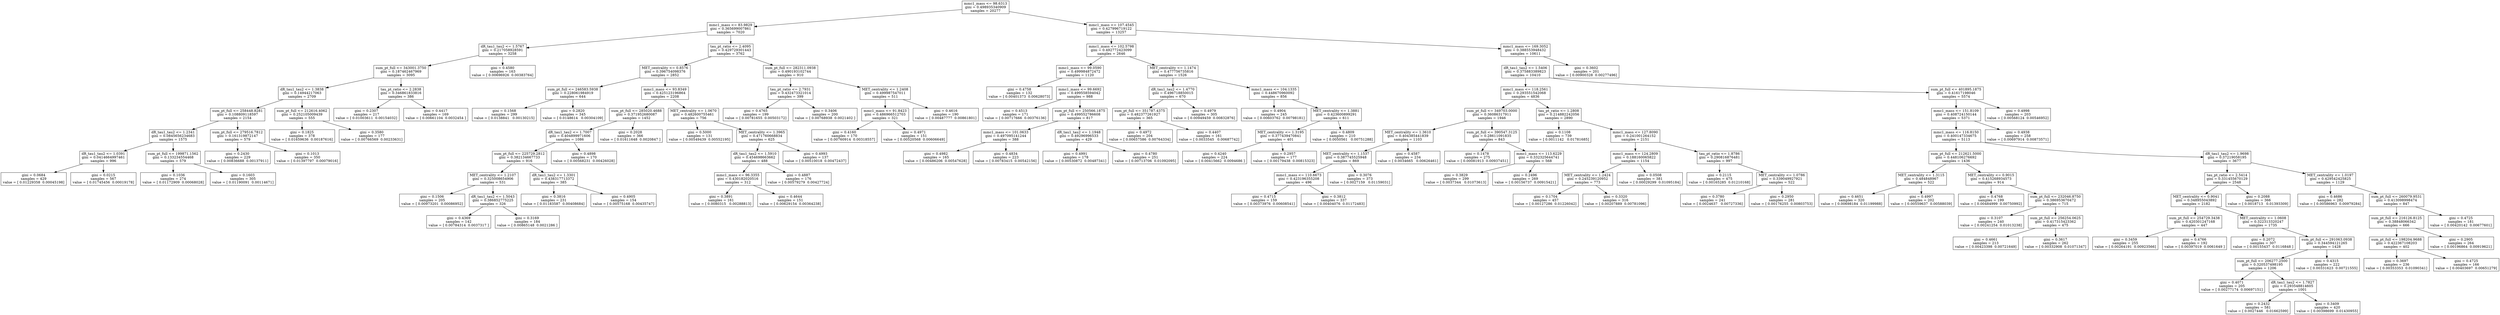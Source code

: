 digraph Tree {
0 [label="mmc1_mass <= 98.6313\ngini = 0.498935340909\nsamples = 20277", shape="box"] ;
1 [label="mmc1_mass <= 83.9829\ngini = 0.365699007861\nsamples = 7020", shape="box"] ;
0 -> 1 ;
2 [label="dR_tau1_tau2 <= 1.5767\ngini = 0.217058928591\nsamples = 3258", shape="box"] ;
1 -> 2 ;
3 [label="sum_pt_full <= 343001.3750\ngini = 0.187462467969\nsamples = 3095", shape="box"] ;
2 -> 3 ;
4 [label="dR_tau1_tau2 <= 1.3838\ngini = 0.14944217063\nsamples = 2709", shape="box"] ;
3 -> 4 ;
5 [label="sum_pt_full <= 258448.8281\ngini = 0.108809118597\nsamples = 2154", shape="box"] ;
4 -> 5 ;
6 [label="dR_tau1_tau2 <= 1.2341\ngini = 0.0845656234683\nsamples = 1575", shape="box"] ;
5 -> 6 ;
7 [label="dR_tau1_tau2 <= 1.0391\ngini = 0.0414664997461\nsamples = 996", shape="box"] ;
6 -> 7 ;
8 [label="gini = 0.0684\nsamples = 429\nvalue = [ 0.01229358  0.00045198]", shape="box"] ;
7 -> 8 ;
9 [label="gini = 0.0215\nsamples = 567\nvalue = [ 0.01745456  0.00019178]", shape="box"] ;
7 -> 9 ;
10 [label="sum_pt_full <= 199871.1562\ngini = 0.133234554468\nsamples = 579", shape="box"] ;
6 -> 10 ;
11 [label="gini = 0.1036\nsamples = 274\nvalue = [ 0.01172909  0.00068028]", shape="box"] ;
10 -> 11 ;
12 [label="gini = 0.1603\nsamples = 305\nvalue = [ 0.01190091  0.00114671]", shape="box"] ;
10 -> 12 ;
13 [label="sum_pt_full <= 279516.7812\ngini = 0.161319872147\nsamples = 579", shape="box"] ;
5 -> 13 ;
14 [label="gini = 0.2430\nsamples = 229\nvalue = [ 0.00836688  0.00137911]", shape="box"] ;
13 -> 14 ;
15 [label="gini = 0.1013\nsamples = 350\nvalue = [ 0.01397797  0.00079016]", shape="box"] ;
13 -> 15 ;
16 [label="sum_pt_full <= 212616.4062\ngini = 0.252105009439\nsamples = 555", shape="box"] ;
4 -> 16 ;
17 [label="gini = 0.1825\nsamples = 378\nvalue = [ 0.01659636  0.00187616]", shape="box"] ;
16 -> 17 ;
18 [label="gini = 0.3580\nsamples = 177\nvalue = [ 0.00766569  0.00233631]", shape="box"] ;
16 -> 18 ;
19 [label="tau_pt_ratio <= 2.2838\ngini = 0.346861833816\nsamples = 386", shape="box"] ;
3 -> 19 ;
20 [label="gini = 0.2307\nsamples = 217\nvalue = [ 0.01003611  0.00154032]", shape="box"] ;
19 -> 20 ;
21 [label="gini = 0.4417\nsamples = 169\nvalue = [ 0.00661104  0.0032454 ]", shape="box"] ;
19 -> 21 ;
22 [label="gini = 0.4580\nsamples = 163\nvalue = [ 0.00696926  0.00383764]", shape="box"] ;
2 -> 22 ;
23 [label="tau_pt_ratio <= 2.4095\ngini = 0.429729301443\nsamples = 3762", shape="box"] ;
1 -> 23 ;
24 [label="MET_centrality <= 0.8576\ngini = 0.396754098376\nsamples = 2852", shape="box"] ;
23 -> 24 ;
25 [label="sum_pt_full <= 246583.5938\ngini = 0.228061984919\nsamples = 644", shape="box"] ;
24 -> 25 ;
26 [label="gini = 0.1568\nsamples = 299\nvalue = [ 0.0138841   0.00130215]", shape="box"] ;
25 -> 26 ;
27 [label="gini = 0.2820\nsamples = 345\nvalue = [ 0.0148614   0.00304109]", shape="box"] ;
25 -> 27 ;
28 [label="mmc1_mass <= 93.8349\ngini = 0.425123196864\nsamples = 2208", shape="box"] ;
24 -> 28 ;
29 [label="sum_pt_full <= 285020.4688\ngini = 0.371952680087\nsamples = 1452", shape="box"] ;
28 -> 29 ;
30 [label="dR_tau1_tau2 <= 1.7007\ngini = 0.404899971606\nsamples = 1086", shape="box"] ;
29 -> 30 ;
31 [label="sum_pt_full <= 225729.2812\ngini = 0.382134667733\nsamples = 916", shape="box"] ;
30 -> 31 ;
32 [label="MET_centrality <= 1.2107\ngini = 0.325008654906\nsamples = 531", shape="box"] ;
31 -> 32 ;
33 [label="gini = 0.1506\nsamples = 205\nvalue = [ 0.00973201  0.00086952]", shape="box"] ;
32 -> 33 ;
34 [label="dR_tau1_tau2 <= 1.5043\ngini = 0.386852775225\nsamples = 326", shape="box"] ;
32 -> 34 ;
35 [label="gini = 0.4369\nsamples = 142\nvalue = [ 0.00784314  0.0037317 ]", shape="box"] ;
34 -> 35 ;
36 [label="gini = 0.3169\nsamples = 184\nvalue = [ 0.00865148  0.0021286 ]", shape="box"] ;
34 -> 36 ;
37 [label="dR_tau1_tau2 <= 1.3301\ngini = 0.438317713372\nsamples = 385", shape="box"] ;
31 -> 37 ;
38 [label="gini = 0.3816\nsamples = 231\nvalue = [ 0.01183587  0.00408684]", shape="box"] ;
37 -> 38 ;
39 [label="gini = 0.4905\nsamples = 154\nvalue = [ 0.00575168  0.00435747]", shape="box"] ;
37 -> 39 ;
40 [label="gini = 0.4898\nsamples = 170\nvalue = [ 0.00568231  0.00426028]", shape="box"] ;
30 -> 40 ;
41 [label="gini = 0.2028\nsamples = 366\nvalue = [ 0.01611648  0.0020847 ]", shape="box"] ;
29 -> 41 ;
42 [label="MET_centrality <= 1.0670\ngini = 0.482600755461\nsamples = 756", shape="box"] ;
28 -> 42 ;
43 [label="gini = 0.5000\nsamples = 131\nvalue = [ 0.00549439  0.00552195]", shape="box"] ;
42 -> 43 ;
44 [label="MET_centrality <= 1.3965\ngini = 0.471760668834\nsamples = 625", shape="box"] ;
42 -> 44 ;
45 [label="dR_tau1_tau2 <= 1.5910\ngini = 0.454698663662\nsamples = 488", shape="box"] ;
44 -> 45 ;
46 [label="mmc1_mass <= 96.3355\ngini = 0.430182020516\nsamples = 312", shape="box"] ;
45 -> 46 ;
47 [label="gini = 0.3891\nsamples = 161\nvalue = [ 0.0080315   0.00288813]", shape="box"] ;
46 -> 47 ;
48 [label="gini = 0.4644\nsamples = 151\nvalue = [ 0.00629154  0.00364238]", shape="box"] ;
46 -> 48 ;
49 [label="gini = 0.4887\nsamples = 176\nvalue = [ 0.00579279  0.00427724]", shape="box"] ;
45 -> 49 ;
50 [label="gini = 0.4993\nsamples = 137\nvalue = [ 0.00510018  0.00472437]", shape="box"] ;
44 -> 50 ;
51 [label="sum_pt_full <= 282311.0938\ngini = 0.490193102744\nsamples = 910", shape="box"] ;
23 -> 51 ;
52 [label="tau_pt_ratio <= 2.7931\ngini = 0.432473321014\nsamples = 399", shape="box"] ;
51 -> 52 ;
53 [label="gini = 0.4765\nsamples = 199\nvalue = [ 0.00781655  0.00503172]", shape="box"] ;
52 -> 53 ;
54 [label="gini = 0.3406\nsamples = 200\nvalue = [ 0.00768938  0.0021402 ]", shape="box"] ;
52 -> 54 ;
55 [label="MET_centrality <= 1.2408\ngini = 0.499987547011\nsamples = 511", shape="box"] ;
51 -> 55 ;
56 [label="mmc1_mass <= 91.8423\ngini = 0.486966512703\nsamples = 321", shape="box"] ;
55 -> 56 ;
57 [label="gini = 0.4160\nsamples = 170\nvalue = [ 0.00760914  0.00318557]", shape="box"] ;
56 -> 57 ;
58 [label="gini = 0.4971\nsamples = 151\nvalue = [ 0.00520568  0.00606649]", shape="box"] ;
56 -> 58 ;
59 [label="gini = 0.4616\nsamples = 190\nvalue = [ 0.00487777  0.00861801]", shape="box"] ;
55 -> 59 ;
60 [label="mmc1_mass <= 107.4545\ngini = 0.427996719122\nsamples = 13257", shape="box"] ;
0 -> 60 ;
61 [label="mmc1_mass <= 102.5798\ngini = 0.492772423099\nsamples = 2646", shape="box"] ;
60 -> 61 ;
62 [label="mmc1_mass <= 99.0590\ngini = 0.499984872472\nsamples = 1120", shape="box"] ;
61 -> 62 ;
63 [label="gini = 0.4758\nsamples = 132\nvalue = [ 0.00401373  0.00628073]", shape="box"] ;
62 -> 63 ;
64 [label="mmc1_mass <= 99.6692\ngini = 0.499558594042\nsamples = 988", shape="box"] ;
62 -> 64 ;
65 [label="gini = 0.4513\nsamples = 171\nvalue = [ 0.00717666  0.00376136]", shape="box"] ;
64 -> 65 ;
66 [label="sum_pt_full <= 250566.1875\ngini = 0.499552786608\nsamples = 817", shape="box"] ;
64 -> 66 ;
67 [label="mmc1_mass <= 101.0633\ngini = 0.497095141244\nsamples = 388", shape="box"] ;
66 -> 67 ;
68 [label="gini = 0.4982\nsamples = 165\nvalue = [ 0.00486206  0.00547628]", shape="box"] ;
67 -> 68 ;
69 [label="gini = 0.4834\nsamples = 223\nvalue = [ 0.00783415  0.00542156]", shape="box"] ;
67 -> 69 ;
70 [label="dR_tau1_tau2 <= 1.1948\ngini = 0.49296996533\nsamples = 429", shape="box"] ;
66 -> 70 ;
71 [label="gini = 0.4991\nsamples = 178\nvalue = [ 0.00530872  0.00487341]", shape="box"] ;
70 -> 71 ;
72 [label="gini = 0.4780\nsamples = 251\nvalue = [ 0.00713706  0.01092095]", shape="box"] ;
70 -> 72 ;
73 [label="MET_centrality <= 1.1474\ngini = 0.477756735816\nsamples = 1526", shape="box"] ;
61 -> 73 ;
74 [label="dR_tau1_tau2 <= 1.4770\ngini = 0.496718850015\nsamples = 670", shape="box"] ;
73 -> 74 ;
75 [label="sum_pt_full <= 351787.4375\ngini = 0.482377261927\nsamples = 365", shape="box"] ;
74 -> 75 ;
76 [label="gini = 0.4972\nsamples = 204\nvalue = [ 0.00657586  0.00764334]", shape="box"] ;
75 -> 76 ;
77 [label="gini = 0.4407\nsamples = 161\nvalue = [ 0.0033545   0.00687742]", shape="box"] ;
75 -> 77 ;
78 [label="gini = 0.4979\nsamples = 305\nvalue = [ 0.00949459  0.00832876]", shape="box"] ;
74 -> 78 ;
79 [label="mmc1_mass <= 104.1335\ngini = 0.448670960092\nsamples = 856", shape="box"] ;
73 -> 79 ;
80 [label="gini = 0.4904\nsamples = 245\nvalue = [ 0.00603762  0.00798181]", shape="box"] ;
79 -> 80 ;
81 [label="MET_centrality <= 1.3881\ngini = 0.423600899291\nsamples = 611", shape="box"] ;
79 -> 81 ;
82 [label="MET_centrality <= 1.3195\ngini = 0.377439470841\nsamples = 401", shape="box"] ;
81 -> 82 ;
83 [label="gini = 0.4240\nsamples = 224\nvalue = [ 0.00415662  0.0094686 ]", shape="box"] ;
82 -> 83 ;
84 [label="gini = 0.2957\nsamples = 177\nvalue = [ 0.00179438  0.00815323]", shape="box"] ;
82 -> 84 ;
85 [label="gini = 0.4809\nsamples = 210\nvalue = [ 0.0050561   0.00751288]", shape="box"] ;
81 -> 85 ;
86 [label="mmc1_mass <= 169.3052\ngini = 0.388553948432\nsamples = 10611", shape="box"] ;
60 -> 86 ;
87 [label="dR_tau1_tau2 <= 1.5406\ngini = 0.375883389823\nsamples = 10410", shape="box"] ;
86 -> 87 ;
88 [label="mmc1_mass <= 118.2561\ngini = 0.293551542068\nsamples = 4836", shape="box"] ;
87 -> 88 ;
89 [label="sum_pt_full <= 349703.0000\ngini = 0.36086317911\nsamples = 1946", shape="box"] ;
88 -> 89 ;
90 [label="MET_centrality <= 1.3610\ngini = 0.404385441839\nsamples = 1103", shape="box"] ;
89 -> 90 ;
91 [label="MET_centrality <= 1.1537\ngini = 0.387745525948\nsamples = 869", shape="box"] ;
90 -> 91 ;
92 [label="mmc1_mass <= 110.6673\ngini = 0.423196355208\nsamples = 496", shape="box"] ;
91 -> 92 ;
93 [label="gini = 0.4715\nsamples = 159\nvalue = [ 0.00373976  0.00608541]", shape="box"] ;
92 -> 93 ;
94 [label="gini = 0.3812\nsamples = 337\nvalue = [ 0.00404076  0.01172483]", shape="box"] ;
92 -> 94 ;
95 [label="gini = 0.3076\nsamples = 373\nvalue = [ 0.0027159   0.01159031]", shape="box"] ;
91 -> 95 ;
96 [label="gini = 0.4587\nsamples = 234\nvalue = [ 0.0034665   0.00626461]", shape="box"] ;
90 -> 96 ;
97 [label="sum_pt_full <= 390547.3125\ngini = 0.28611091835\nsamples = 843", shape="box"] ;
89 -> 97 ;
98 [label="gini = 0.1478\nsamples = 275\nvalue = [ 0.00081913  0.00937451]", shape="box"] ;
97 -> 98 ;
99 [label="mmc1_mass <= 113.6229\ngini = 0.332325644741\nsamples = 568", shape="box"] ;
97 -> 99 ;
100 [label="gini = 0.3829\nsamples = 299\nvalue = [ 0.0037344   0.01073613]", shape="box"] ;
99 -> 100 ;
101 [label="gini = 0.2496\nsamples = 269\nvalue = [ 0.00156737  0.00915421]", shape="box"] ;
99 -> 101 ;
102 [label="tau_pt_ratio <= 1.2808\ngini = 0.214882242056\nsamples = 2890", shape="box"] ;
88 -> 102 ;
103 [label="gini = 0.1108\nsamples = 739\nvalue = [ 0.0011142   0.01781685]", shape="box"] ;
102 -> 103 ;
104 [label="mmc1_mass <= 127.8090\ngini = 0.241001264152\nsamples = 2151", shape="box"] ;
102 -> 104 ;
105 [label="mmc1_mass <= 124.2809\ngini = 0.188160065822\nsamples = 1154", shape="box"] ;
104 -> 105 ;
106 [label="MET_centrality <= 1.2424\ngini = 0.245239120952\nsamples = 773", shape="box"] ;
105 -> 106 ;
107 [label="gini = 0.1704\nsamples = 457\nvalue = [ 0.00127286  0.01226042]", shape="box"] ;
106 -> 107 ;
108 [label="gini = 0.3320\nsamples = 316\nvalue = [ 0.00207889  0.00781096]", shape="box"] ;
106 -> 108 ;
109 [label="gini = 0.0508\nsamples = 381\nvalue = [ 0.00029299  0.01095184]", shape="box"] ;
105 -> 109 ;
110 [label="tau_pt_ratio <= 1.8786\ngini = 0.290816876481\nsamples = 997", shape="box"] ;
104 -> 110 ;
111 [label="gini = 0.2115\nsamples = 475\nvalue = [ 0.00165285  0.01210168]", shape="box"] ;
110 -> 111 ;
112 [label="MET_centrality <= 1.0786\ngini = 0.339049927921\nsamples = 522", shape="box"] ;
110 -> 112 ;
113 [label="gini = 0.3780\nsamples = 241\nvalue = [ 0.0024637   0.00727336]", shape="box"] ;
112 -> 113 ;
114 [label="gini = 0.2950\nsamples = 281\nvalue = [ 0.00176255  0.00803753]", shape="box"] ;
112 -> 114 ;
115 [label="sum_pt_full <= 401895.1875\ngini = 0.41617198046\nsamples = 5574", shape="box"] ;
87 -> 115 ;
116 [label="mmc1_mass <= 151.8109\ngini = 0.408724150144\nsamples = 5371", shape="box"] ;
115 -> 116 ;
117 [label="mmc1_mass <= 116.8150\ngini = 0.400147334675\nsamples = 5113", shape="box"] ;
116 -> 117 ;
118 [label="sum_pt_full <= 212621.5000\ngini = 0.448106276692\nsamples = 1436", shape="box"] ;
117 -> 118 ;
119 [label="MET_centrality <= 1.3115\ngini = 0.484848967\nsamples = 522", shape="box"] ;
118 -> 119 ;
120 [label="gini = 0.4651\nsamples = 320\nvalue = [ 0.00698184  0.01199988]", shape="box"] ;
119 -> 120 ;
121 [label="gini = 0.4997\nsamples = 202\nvalue = [ 0.00559637  0.00588039]", shape="box"] ;
119 -> 121 ;
122 [label="MET_centrality <= 0.9015\ngini = 0.415268934573\nsamples = 914", shape="box"] ;
118 -> 122 ;
123 [label="gini = 0.4768\nsamples = 199\nvalue = [ 0.00484999  0.00750992]", shape="box"] ;
122 -> 123 ;
124 [label="sum_pt_full <= 232046.8750\ngini = 0.386953670472\nsamples = 715", shape="box"] ;
122 -> 124 ;
125 [label="gini = 0.3107\nsamples = 240\nvalue = [ 0.00241254  0.01013238]", shape="box"] ;
124 -> 125 ;
126 [label="sum_pt_full <= 256254.0625\ngini = 0.417315423362\nsamples = 475", shape="box"] ;
124 -> 126 ;
127 [label="gini = 0.4661\nsamples = 213\nvalue = [ 0.00423398  0.00721649]", shape="box"] ;
126 -> 127 ;
128 [label="gini = 0.3617\nsamples = 262\nvalue = [ 0.00332908  0.01071347]", shape="box"] ;
126 -> 128 ;
129 [label="dR_tau1_tau2 <= 1.9698\ngini = 0.37219058195\nsamples = 3677", shape="box"] ;
117 -> 129 ;
130 [label="tau_pt_ratio <= 2.5414\ngini = 0.331455670129\nsamples = 2548", shape="box"] ;
129 -> 130 ;
131 [label="MET_centrality <= 0.9041\ngini = 0.348955043892\nsamples = 2182", shape="box"] ;
130 -> 131 ;
132 [label="sum_pt_full <= 254729.3438\ngini = 0.420301247168\nsamples = 447", shape="box"] ;
131 -> 132 ;
133 [label="gini = 0.3459\nsamples = 255\nvalue = [ 0.00264191  0.00923566]", shape="box"] ;
132 -> 133 ;
134 [label="gini = 0.4766\nsamples = 192\nvalue = [ 0.00397019  0.0061649 ]", shape="box"] ;
132 -> 134 ;
135 [label="MET_centrality <= 1.0608\ngini = 0.322313320247\nsamples = 1735", shape="box"] ;
131 -> 135 ;
136 [label="gini = 0.2072\nsamples = 307\nvalue = [ 0.00155437  0.0116848 ]", shape="box"] ;
135 -> 136 ;
137 [label="sum_pt_full <= 291063.0938\ngini = 0.344594121265\nsamples = 1428", shape="box"] ;
135 -> 137 ;
138 [label="sum_pt_full <= 206277.2500\ngini = 0.320537498195\nsamples = 1206", shape="box"] ;
137 -> 138 ;
139 [label="gini = 0.4071\nsamples = 205\nvalue = [ 0.00277174  0.00697151]", shape="box"] ;
138 -> 139 ;
140 [label="dR_tau1_tau2 <= 1.7827\ngini = 0.293548814605\nsamples = 1001", shape="box"] ;
138 -> 140 ;
141 [label="gini = 0.2432\nsamples = 581\nvalue = [ 0.0027446   0.01662599]", shape="box"] ;
140 -> 141 ;
142 [label="gini = 0.3409\nsamples = 420\nvalue = [ 0.00398699  0.01430955]", shape="box"] ;
140 -> 142 ;
143 [label="gini = 0.4315\nsamples = 222\nvalue = [ 0.00331623  0.00721555]", shape="box"] ;
137 -> 143 ;
144 [label="gini = 0.2088\nsamples = 366\nvalue = [ 0.0018713   0.01393309]", shape="box"] ;
130 -> 144 ;
145 [label="MET_centrality <= 1.0197\ngini = 0.429542425825\nsamples = 1129", shape="box"] ;
129 -> 145 ;
146 [label="gini = 0.4686\nsamples = 282\nvalue = [ 0.00586963  0.00979284]", shape="box"] ;
145 -> 146 ;
147 [label="sum_pt_full <= 260079.9531\ngini = 0.413098998474\nsamples = 847", shape="box"] ;
145 -> 147 ;
148 [label="sum_pt_full <= 216126.8125\ngini = 0.38848066342\nsamples = 666", shape="box"] ;
147 -> 148 ;
149 [label="sum_pt_full <= 198204.9688\ngini = 0.422367108203\nsamples = 402", shape="box"] ;
148 -> 149 ;
150 [label="gini = 0.3697\nsamples = 236\nvalue = [ 0.00353353  0.01090341]", shape="box"] ;
149 -> 150 ;
151 [label="gini = 0.4725\nsamples = 166\nvalue = [ 0.00403697  0.00651279]", shape="box"] ;
149 -> 151 ;
152 [label="gini = 0.2905\nsamples = 264\nvalue = [ 0.00196864  0.00919621]", shape="box"] ;
148 -> 152 ;
153 [label="gini = 0.4725\nsamples = 181\nvalue = [ 0.00420142  0.00677601]", shape="box"] ;
147 -> 153 ;
154 [label="gini = 0.4938\nsamples = 258\nvalue = [ 0.00697914  0.00873571]", shape="box"] ;
116 -> 154 ;
155 [label="gini = 0.4998\nsamples = 203\nvalue = [ 0.00568124  0.00546952]", shape="box"] ;
115 -> 155 ;
156 [label="gini = 0.3602\nsamples = 201\nvalue = [ 0.00900328  0.00277496]", shape="box"] ;
86 -> 156 ;
}